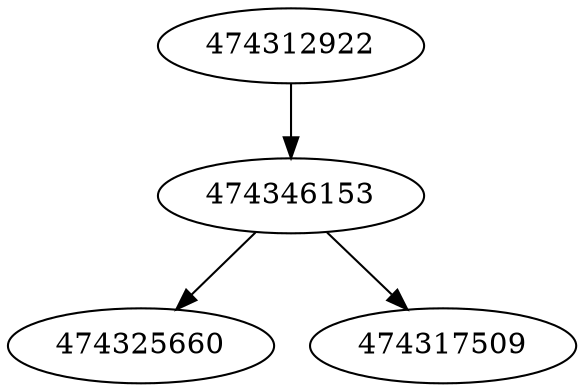 strict digraph  {
474346153;
474312922;
474325660;
474317509;
474346153 -> 474317509;
474346153 -> 474325660;
474312922 -> 474346153;
}
